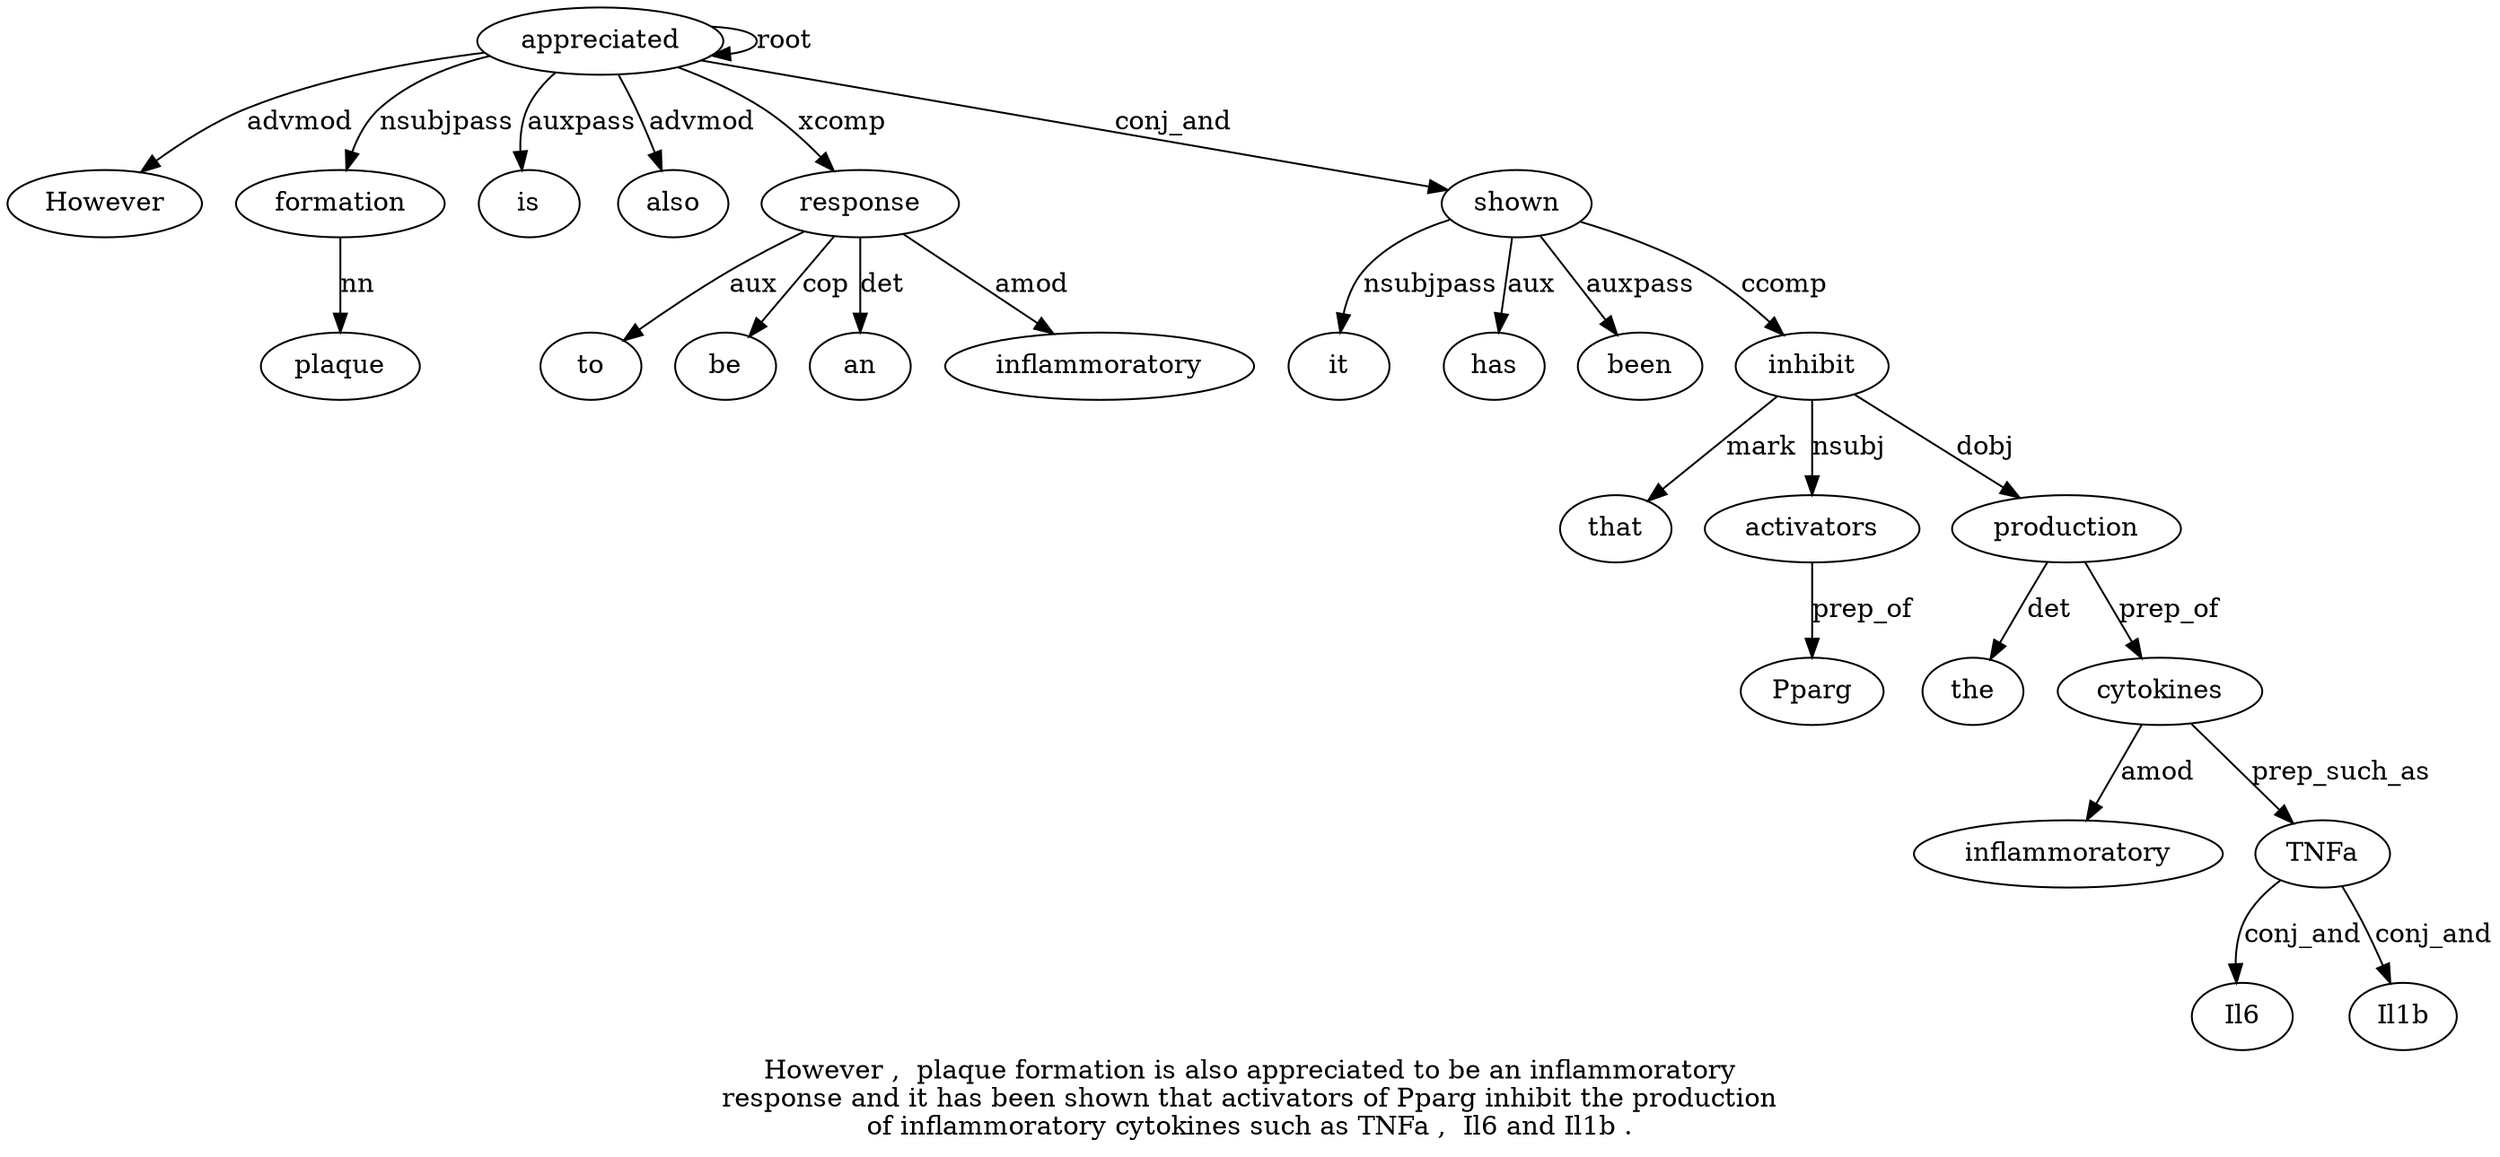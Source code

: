digraph "However ,  plaque formation is also appreciated to be an inflammoratory response and it has been shown that activators of Pparg inhibit the production of inflammoratory cytokines such as TNFa ,  Il6 and Il1b ." {
label="However ,  plaque formation is also appreciated to be an inflammoratory
response and it has been shown that activators of Pparg inhibit the production
of inflammoratory cytokines such as TNFa ,  Il6 and Il1b .";
appreciated7 [style=filled, fillcolor=white, label=appreciated];
However1 [style=filled, fillcolor=white, label=However];
appreciated7 -> However1  [label=advmod];
formation4 [style=filled, fillcolor=white, label=formation];
plaque3 [style=filled, fillcolor=white, label=plaque];
formation4 -> plaque3  [label=nn];
appreciated7 -> formation4  [label=nsubjpass];
is5 [style=filled, fillcolor=white, label=is];
appreciated7 -> is5  [label=auxpass];
also6 [style=filled, fillcolor=white, label=also];
appreciated7 -> also6  [label=advmod];
appreciated7 -> appreciated7  [label=root];
response12 [style=filled, fillcolor=white, label=response];
to8 [style=filled, fillcolor=white, label=to];
response12 -> to8  [label=aux];
be9 [style=filled, fillcolor=white, label=be];
response12 -> be9  [label=cop];
an10 [style=filled, fillcolor=white, label=an];
response12 -> an10  [label=det];
inflammoratory11 [style=filled, fillcolor=white, label=inflammoratory];
response12 -> inflammoratory11  [label=amod];
appreciated7 -> response12  [label=xcomp];
shown17 [style=filled, fillcolor=white, label=shown];
it14 [style=filled, fillcolor=white, label=it];
shown17 -> it14  [label=nsubjpass];
has15 [style=filled, fillcolor=white, label=has];
shown17 -> has15  [label=aux];
been16 [style=filled, fillcolor=white, label=been];
shown17 -> been16  [label=auxpass];
appreciated7 -> shown17  [label=conj_and];
inhibit22 [style=filled, fillcolor=white, label=inhibit];
that18 [style=filled, fillcolor=white, label=that];
inhibit22 -> that18  [label=mark];
activators19 [style=filled, fillcolor=white, label=activators];
inhibit22 -> activators19  [label=nsubj];
Pparg21 [style=filled, fillcolor=white, label=Pparg];
activators19 -> Pparg21  [label=prep_of];
shown17 -> inhibit22  [label=ccomp];
production24 [style=filled, fillcolor=white, label=production];
the23 [style=filled, fillcolor=white, label=the];
production24 -> the23  [label=det];
inhibit22 -> production24  [label=dobj];
cytokines27 [style=filled, fillcolor=white, label=cytokines];
inflammoratory26 [style=filled, fillcolor=white, label=inflammoratory];
cytokines27 -> inflammoratory26  [label=amod];
production24 -> cytokines27  [label=prep_of];
TNFa30 [style=filled, fillcolor=white, label=TNFa];
cytokines27 -> TNFa30  [label=prep_such_as];
Il632 [style=filled, fillcolor=white, label=Il6];
TNFa30 -> Il632  [label=conj_and];
Il1b34 [style=filled, fillcolor=white, label=Il1b];
TNFa30 -> Il1b34  [label=conj_and];
}
